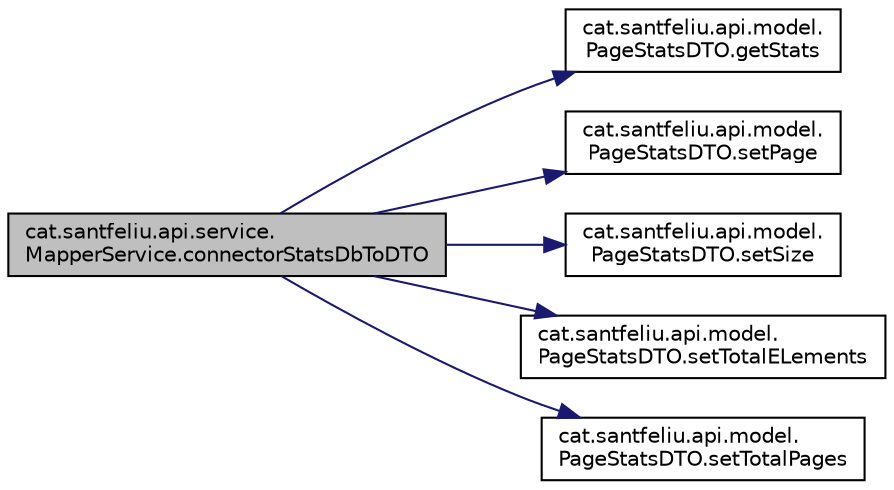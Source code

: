 digraph "cat.santfeliu.api.service.MapperService.connectorStatsDbToDTO"
{
 // LATEX_PDF_SIZE
  edge [fontname="Helvetica",fontsize="10",labelfontname="Helvetica",labelfontsize="10"];
  node [fontname="Helvetica",fontsize="10",shape=record];
  rankdir="LR";
  Node1 [label="cat.santfeliu.api.service.\lMapperService.connectorStatsDbToDTO",height=0.2,width=0.4,color="black", fillcolor="grey75", style="filled", fontcolor="black",tooltip=" "];
  Node1 -> Node2 [color="midnightblue",fontsize="10",style="solid",fontname="Helvetica"];
  Node2 [label="cat.santfeliu.api.model.\lPageStatsDTO.getStats",height=0.2,width=0.4,color="black", fillcolor="white", style="filled",URL="$classcat_1_1santfeliu_1_1api_1_1model_1_1_page_stats_d_t_o.html#abdfc3bdf899b0b8d56c53a2d85781c3d",tooltip=" "];
  Node1 -> Node3 [color="midnightblue",fontsize="10",style="solid",fontname="Helvetica"];
  Node3 [label="cat.santfeliu.api.model.\lPageStatsDTO.setPage",height=0.2,width=0.4,color="black", fillcolor="white", style="filled",URL="$classcat_1_1santfeliu_1_1api_1_1model_1_1_page_stats_d_t_o.html#acb6c7a422d74a31866359938fa556504",tooltip=" "];
  Node1 -> Node4 [color="midnightblue",fontsize="10",style="solid",fontname="Helvetica"];
  Node4 [label="cat.santfeliu.api.model.\lPageStatsDTO.setSize",height=0.2,width=0.4,color="black", fillcolor="white", style="filled",URL="$classcat_1_1santfeliu_1_1api_1_1model_1_1_page_stats_d_t_o.html#a75f18172388eee906ae69ed4e0a7ea7d",tooltip=" "];
  Node1 -> Node5 [color="midnightblue",fontsize="10",style="solid",fontname="Helvetica"];
  Node5 [label="cat.santfeliu.api.model.\lPageStatsDTO.setTotalELements",height=0.2,width=0.4,color="black", fillcolor="white", style="filled",URL="$classcat_1_1santfeliu_1_1api_1_1model_1_1_page_stats_d_t_o.html#a0b0c7df4edab142ef3bd2c9fd4729745",tooltip=" "];
  Node1 -> Node6 [color="midnightblue",fontsize="10",style="solid",fontname="Helvetica"];
  Node6 [label="cat.santfeliu.api.model.\lPageStatsDTO.setTotalPages",height=0.2,width=0.4,color="black", fillcolor="white", style="filled",URL="$classcat_1_1santfeliu_1_1api_1_1model_1_1_page_stats_d_t_o.html#ae5764a2025b7a8ef1bf0cd25ac36a663",tooltip=" "];
}
